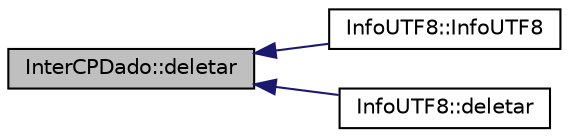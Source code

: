 digraph "InterCPDado::deletar"
{
  edge [fontname="Helvetica",fontsize="10",labelfontname="Helvetica",labelfontsize="10"];
  node [fontname="Helvetica",fontsize="10",shape=record];
  rankdir="LR";
  Node12 [label="InterCPDado::deletar",height=0.2,width=0.4,color="black", fillcolor="grey75", style="filled", fontcolor="black"];
  Node12 -> Node13 [dir="back",color="midnightblue",fontsize="10",style="solid",fontname="Helvetica"];
  Node13 [label="InfoUTF8::InfoUTF8",height=0.2,width=0.4,color="black", fillcolor="white", style="filled",URL="$class_info_u_t_f8.html#a763cbc455d12fce7a8c81d0e96e22cd1",tooltip="Construtor com o conhecimento prévio da tabela de símbolos que está vinculado. "];
  Node12 -> Node14 [dir="back",color="midnightblue",fontsize="10",style="solid",fontname="Helvetica"];
  Node14 [label="InfoUTF8::deletar",height=0.2,width=0.4,color="black", fillcolor="white", style="filled",URL="$class_info_u_t_f8.html#aaaff661407a66d422dd800b2a558047b",tooltip="Destrutor dos dados da <<CONSTANT_Utf8>> "];
}
